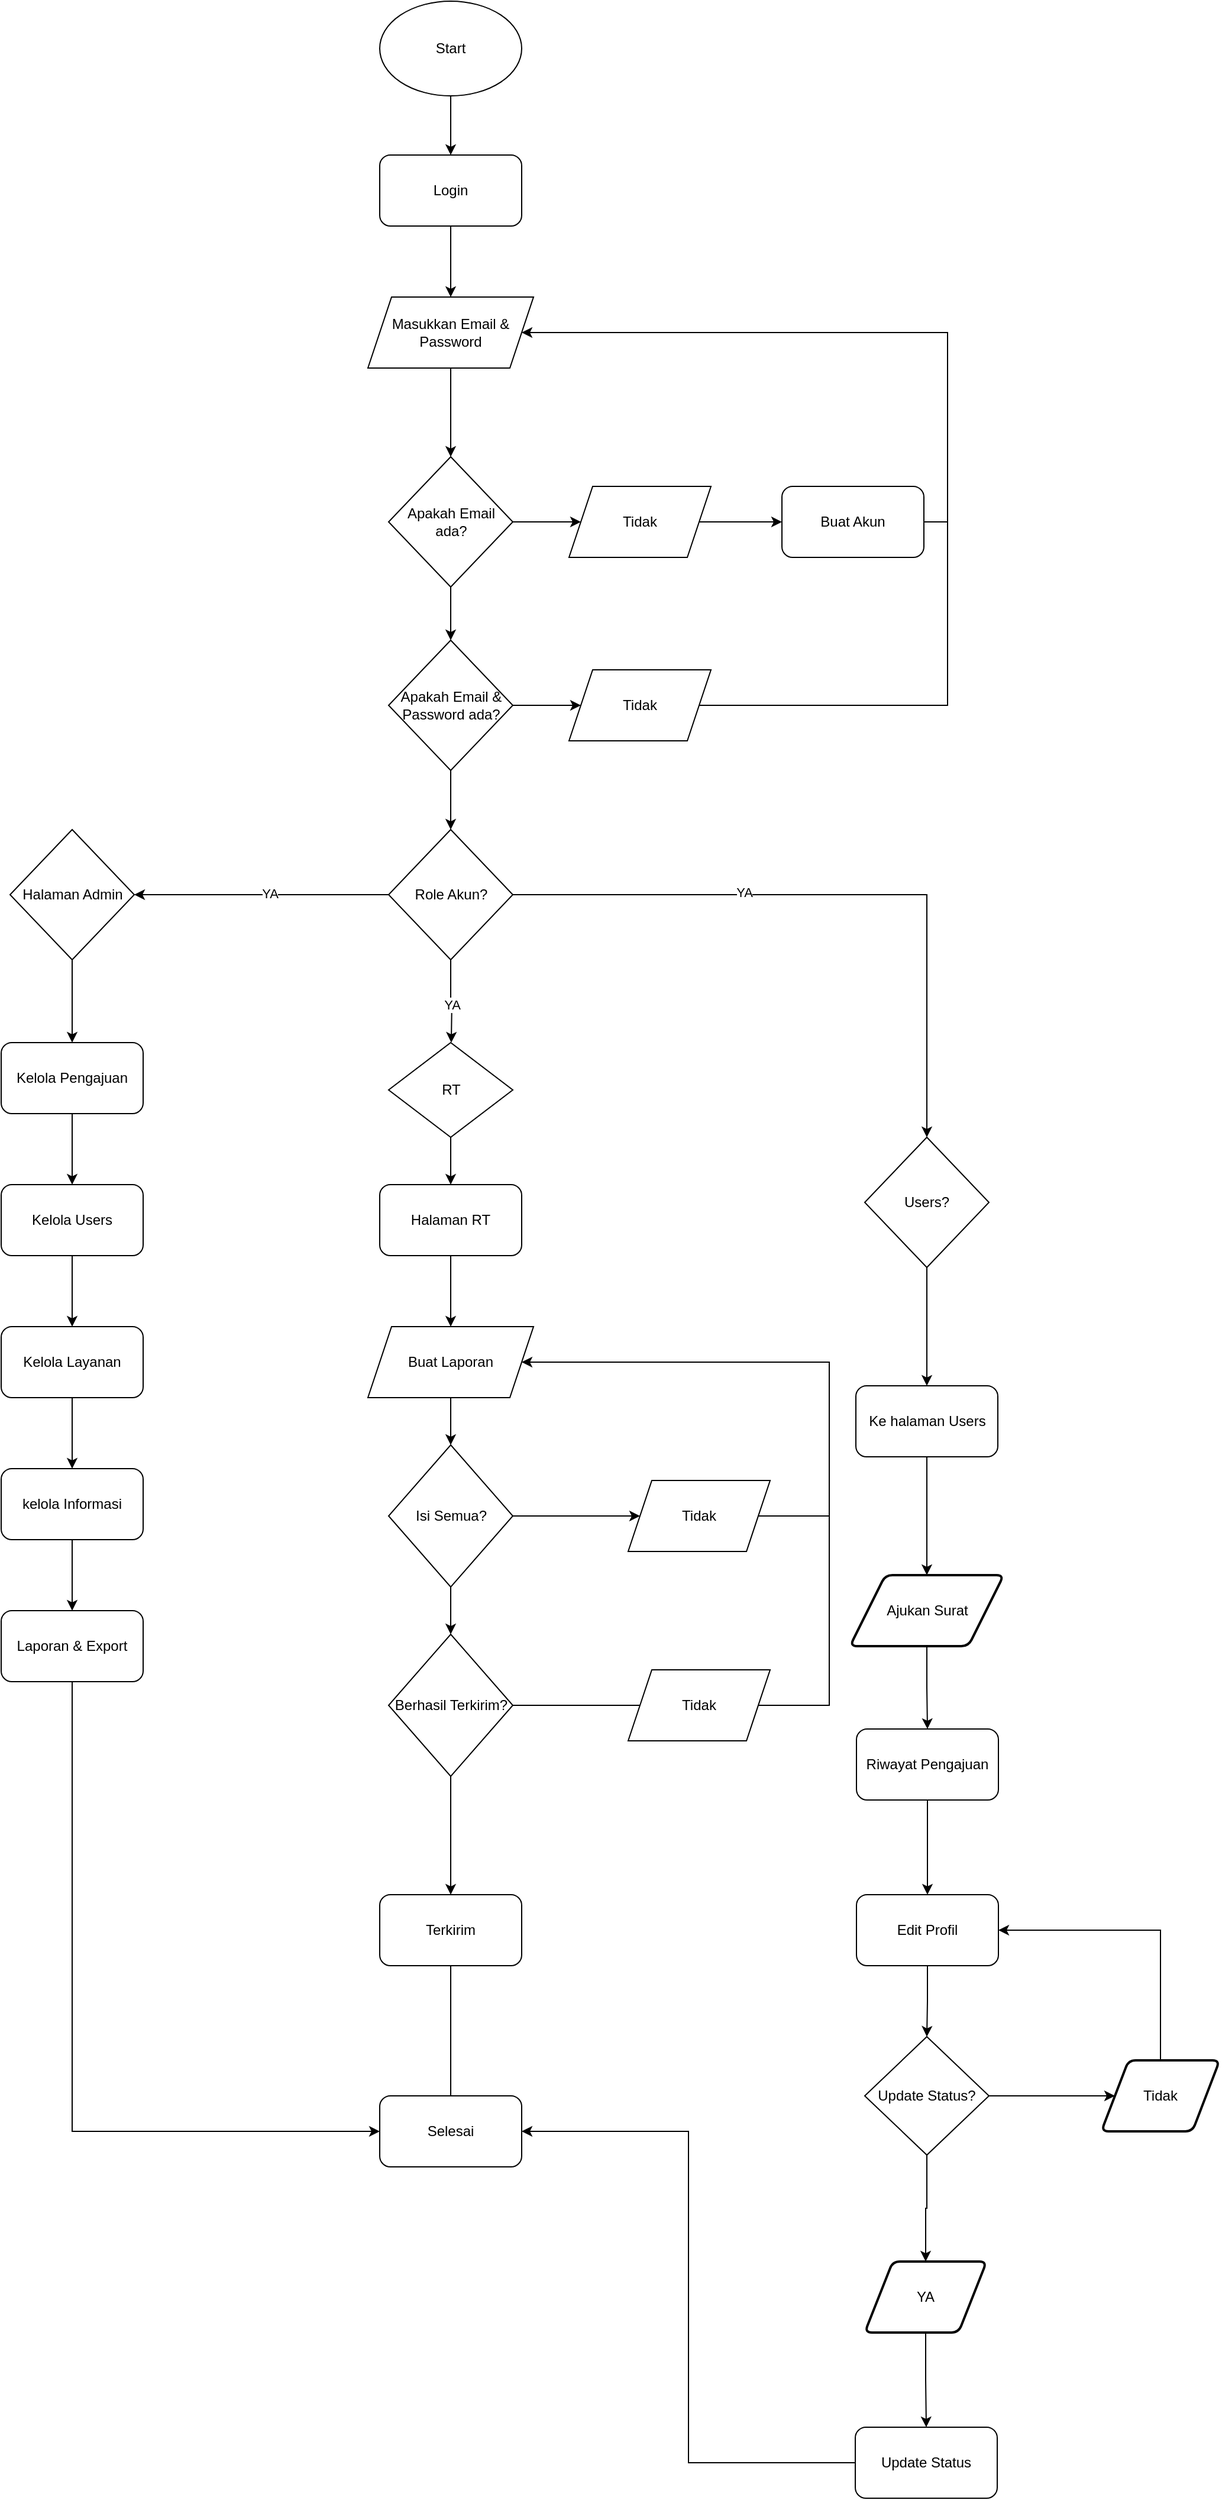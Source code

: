 <mxfile version="28.2.4">
  <diagram name="Page-1" id="YjLgYZ7UmxfBC-FGfZVu">
    <mxGraphModel dx="2714" dy="916" grid="1" gridSize="10" guides="1" tooltips="1" connect="1" arrows="1" fold="1" page="1" pageScale="1" pageWidth="850" pageHeight="1100" math="0" shadow="0">
      <root>
        <mxCell id="0" />
        <mxCell id="1" parent="0" />
        <mxCell id="3WN5ByAHuHc43FGSWOnV-3" style="edgeStyle=orthogonalEdgeStyle;rounded=0;orthogonalLoop=1;jettySize=auto;html=1;exitX=0.5;exitY=1;exitDx=0;exitDy=0;entryX=0.5;entryY=0;entryDx=0;entryDy=0;" edge="1" parent="1" source="3WN5ByAHuHc43FGSWOnV-1" target="3WN5ByAHuHc43FGSWOnV-2">
          <mxGeometry relative="1" as="geometry" />
        </mxCell>
        <mxCell id="3WN5ByAHuHc43FGSWOnV-1" value="Start" style="ellipse;whiteSpace=wrap;html=1;" vertex="1" parent="1">
          <mxGeometry x="140" y="40" width="120" height="80" as="geometry" />
        </mxCell>
        <mxCell id="3WN5ByAHuHc43FGSWOnV-5" style="edgeStyle=orthogonalEdgeStyle;rounded=0;orthogonalLoop=1;jettySize=auto;html=1;exitX=0.5;exitY=1;exitDx=0;exitDy=0;entryX=0.5;entryY=0;entryDx=0;entryDy=0;" edge="1" parent="1" source="3WN5ByAHuHc43FGSWOnV-2" target="3WN5ByAHuHc43FGSWOnV-4">
          <mxGeometry relative="1" as="geometry" />
        </mxCell>
        <mxCell id="3WN5ByAHuHc43FGSWOnV-2" value="Login" style="rounded=1;whiteSpace=wrap;html=1;" vertex="1" parent="1">
          <mxGeometry x="140" y="170" width="120" height="60" as="geometry" />
        </mxCell>
        <mxCell id="3WN5ByAHuHc43FGSWOnV-7" style="edgeStyle=orthogonalEdgeStyle;rounded=0;orthogonalLoop=1;jettySize=auto;html=1;exitX=0.5;exitY=1;exitDx=0;exitDy=0;entryX=0.5;entryY=0;entryDx=0;entryDy=0;" edge="1" parent="1" source="3WN5ByAHuHc43FGSWOnV-4" target="3WN5ByAHuHc43FGSWOnV-6">
          <mxGeometry relative="1" as="geometry" />
        </mxCell>
        <mxCell id="3WN5ByAHuHc43FGSWOnV-4" value="Masukkan Email &amp;amp; Password" style="shape=parallelogram;perimeter=parallelogramPerimeter;whiteSpace=wrap;html=1;fixedSize=1;" vertex="1" parent="1">
          <mxGeometry x="130" y="290" width="140" height="60" as="geometry" />
        </mxCell>
        <mxCell id="3WN5ByAHuHc43FGSWOnV-9" style="edgeStyle=orthogonalEdgeStyle;rounded=0;orthogonalLoop=1;jettySize=auto;html=1;exitX=1;exitY=0.5;exitDx=0;exitDy=0;" edge="1" parent="1" source="3WN5ByAHuHc43FGSWOnV-6" target="3WN5ByAHuHc43FGSWOnV-8">
          <mxGeometry relative="1" as="geometry" />
        </mxCell>
        <mxCell id="3WN5ByAHuHc43FGSWOnV-16" style="edgeStyle=orthogonalEdgeStyle;rounded=0;orthogonalLoop=1;jettySize=auto;html=1;exitX=0.5;exitY=1;exitDx=0;exitDy=0;entryX=0.5;entryY=0;entryDx=0;entryDy=0;" edge="1" parent="1" source="3WN5ByAHuHc43FGSWOnV-6" target="3WN5ByAHuHc43FGSWOnV-14">
          <mxGeometry relative="1" as="geometry" />
        </mxCell>
        <mxCell id="3WN5ByAHuHc43FGSWOnV-6" value="Apakah Email ada?" style="rhombus;whiteSpace=wrap;html=1;" vertex="1" parent="1">
          <mxGeometry x="147.5" y="425" width="105" height="110" as="geometry" />
        </mxCell>
        <mxCell id="3WN5ByAHuHc43FGSWOnV-11" style="edgeStyle=orthogonalEdgeStyle;rounded=0;orthogonalLoop=1;jettySize=auto;html=1;exitX=1;exitY=0.5;exitDx=0;exitDy=0;entryX=0;entryY=0.5;entryDx=0;entryDy=0;" edge="1" parent="1" source="3WN5ByAHuHc43FGSWOnV-8" target="3WN5ByAHuHc43FGSWOnV-10">
          <mxGeometry relative="1" as="geometry" />
        </mxCell>
        <mxCell id="3WN5ByAHuHc43FGSWOnV-8" value="Tidak" style="shape=parallelogram;perimeter=parallelogramPerimeter;whiteSpace=wrap;html=1;fixedSize=1;" vertex="1" parent="1">
          <mxGeometry x="300" y="450" width="120" height="60" as="geometry" />
        </mxCell>
        <mxCell id="3WN5ByAHuHc43FGSWOnV-12" style="edgeStyle=orthogonalEdgeStyle;rounded=0;orthogonalLoop=1;jettySize=auto;html=1;exitX=1;exitY=0.5;exitDx=0;exitDy=0;entryX=1;entryY=0.5;entryDx=0;entryDy=0;" edge="1" parent="1" source="3WN5ByAHuHc43FGSWOnV-10" target="3WN5ByAHuHc43FGSWOnV-4">
          <mxGeometry relative="1" as="geometry">
            <mxPoint x="640" y="320" as="targetPoint" />
            <Array as="points">
              <mxPoint x="620" y="480" />
              <mxPoint x="620" y="320" />
            </Array>
          </mxGeometry>
        </mxCell>
        <mxCell id="3WN5ByAHuHc43FGSWOnV-10" value="Buat Akun" style="rounded=1;whiteSpace=wrap;html=1;" vertex="1" parent="1">
          <mxGeometry x="480" y="450" width="120" height="60" as="geometry" />
        </mxCell>
        <mxCell id="3WN5ByAHuHc43FGSWOnV-18" style="edgeStyle=orthogonalEdgeStyle;rounded=0;orthogonalLoop=1;jettySize=auto;html=1;exitX=1;exitY=0.5;exitDx=0;exitDy=0;entryX=0;entryY=0.5;entryDx=0;entryDy=0;" edge="1" parent="1" source="3WN5ByAHuHc43FGSWOnV-14" target="3WN5ByAHuHc43FGSWOnV-17">
          <mxGeometry relative="1" as="geometry" />
        </mxCell>
        <mxCell id="3WN5ByAHuHc43FGSWOnV-23" style="edgeStyle=orthogonalEdgeStyle;rounded=0;orthogonalLoop=1;jettySize=auto;html=1;exitX=0.5;exitY=1;exitDx=0;exitDy=0;entryX=0.5;entryY=0;entryDx=0;entryDy=0;" edge="1" parent="1" source="3WN5ByAHuHc43FGSWOnV-14" target="3WN5ByAHuHc43FGSWOnV-22">
          <mxGeometry relative="1" as="geometry" />
        </mxCell>
        <mxCell id="3WN5ByAHuHc43FGSWOnV-14" value="Apakah Email &amp;amp; Password ada?" style="rhombus;whiteSpace=wrap;html=1;" vertex="1" parent="1">
          <mxGeometry x="147.5" y="580" width="105" height="110" as="geometry" />
        </mxCell>
        <mxCell id="3WN5ByAHuHc43FGSWOnV-17" value="Tidak" style="shape=parallelogram;perimeter=parallelogramPerimeter;whiteSpace=wrap;html=1;fixedSize=1;" vertex="1" parent="1">
          <mxGeometry x="300" y="605" width="120" height="60" as="geometry" />
        </mxCell>
        <mxCell id="3WN5ByAHuHc43FGSWOnV-20" value="" style="endArrow=none;html=1;rounded=0;exitX=1;exitY=0.5;exitDx=0;exitDy=0;" edge="1" parent="1" source="3WN5ByAHuHc43FGSWOnV-17">
          <mxGeometry width="50" height="50" relative="1" as="geometry">
            <mxPoint x="490" y="640" as="sourcePoint" />
            <mxPoint x="620" y="480" as="targetPoint" />
            <Array as="points">
              <mxPoint x="620" y="635" />
            </Array>
          </mxGeometry>
        </mxCell>
        <mxCell id="3WN5ByAHuHc43FGSWOnV-25" style="edgeStyle=orthogonalEdgeStyle;rounded=0;orthogonalLoop=1;jettySize=auto;html=1;exitX=1;exitY=0.5;exitDx=0;exitDy=0;entryX=0.5;entryY=0;entryDx=0;entryDy=0;" edge="1" parent="1" source="3WN5ByAHuHc43FGSWOnV-22" target="3WN5ByAHuHc43FGSWOnV-28">
          <mxGeometry relative="1" as="geometry">
            <mxPoint x="600" y="960" as="targetPoint" />
            <mxPoint x="272.5" y="800" as="sourcePoint" />
          </mxGeometry>
        </mxCell>
        <mxCell id="3WN5ByAHuHc43FGSWOnV-26" value="YA" style="edgeLabel;html=1;align=center;verticalAlign=middle;resizable=0;points=[];" vertex="1" connectable="0" parent="3WN5ByAHuHc43FGSWOnV-25">
          <mxGeometry x="-0.298" y="2" relative="1" as="geometry">
            <mxPoint as="offset" />
          </mxGeometry>
        </mxCell>
        <mxCell id="3WN5ByAHuHc43FGSWOnV-40" style="edgeStyle=orthogonalEdgeStyle;rounded=0;orthogonalLoop=1;jettySize=auto;html=1;exitX=0;exitY=0.5;exitDx=0;exitDy=0;entryX=1;entryY=0.5;entryDx=0;entryDy=0;" edge="1" parent="1" source="3WN5ByAHuHc43FGSWOnV-22" target="3WN5ByAHuHc43FGSWOnV-44">
          <mxGeometry relative="1" as="geometry">
            <mxPoint x="-70" y="795" as="targetPoint" />
          </mxGeometry>
        </mxCell>
        <mxCell id="3WN5ByAHuHc43FGSWOnV-41" value="YA" style="edgeLabel;html=1;align=center;verticalAlign=middle;resizable=0;points=[];" vertex="1" connectable="0" parent="3WN5ByAHuHc43FGSWOnV-40">
          <mxGeometry x="-0.053" y="-1" relative="1" as="geometry">
            <mxPoint x="1" as="offset" />
          </mxGeometry>
        </mxCell>
        <mxCell id="3WN5ByAHuHc43FGSWOnV-55" style="edgeStyle=orthogonalEdgeStyle;rounded=0;orthogonalLoop=1;jettySize=auto;html=1;exitX=0.5;exitY=1;exitDx=0;exitDy=0;" edge="1" parent="1" source="3WN5ByAHuHc43FGSWOnV-22">
          <mxGeometry relative="1" as="geometry">
            <mxPoint x="200.471" y="920" as="targetPoint" />
          </mxGeometry>
        </mxCell>
        <mxCell id="3WN5ByAHuHc43FGSWOnV-56" value="YA" style="edgeLabel;html=1;align=center;verticalAlign=middle;resizable=0;points=[];" vertex="1" connectable="0" parent="3WN5ByAHuHc43FGSWOnV-55">
          <mxGeometry x="-0.007" y="-2" relative="1" as="geometry">
            <mxPoint y="1" as="offset" />
          </mxGeometry>
        </mxCell>
        <mxCell id="3WN5ByAHuHc43FGSWOnV-22" value="Role Akun?" style="rhombus;whiteSpace=wrap;html=1;" vertex="1" parent="1">
          <mxGeometry x="147.5" y="740" width="105" height="110" as="geometry" />
        </mxCell>
        <mxCell id="3WN5ByAHuHc43FGSWOnV-32" style="edgeStyle=orthogonalEdgeStyle;rounded=0;orthogonalLoop=1;jettySize=auto;html=1;exitX=0.5;exitY=1;exitDx=0;exitDy=0;entryX=0.5;entryY=0;entryDx=0;entryDy=0;" edge="1" parent="1" source="3WN5ByAHuHc43FGSWOnV-28" target="3WN5ByAHuHc43FGSWOnV-31">
          <mxGeometry relative="1" as="geometry" />
        </mxCell>
        <mxCell id="3WN5ByAHuHc43FGSWOnV-28" value="Users?" style="rhombus;whiteSpace=wrap;html=1;" vertex="1" parent="1">
          <mxGeometry x="550" y="1000" width="105" height="110" as="geometry" />
        </mxCell>
        <mxCell id="3WN5ByAHuHc43FGSWOnV-35" style="edgeStyle=orthogonalEdgeStyle;rounded=0;orthogonalLoop=1;jettySize=auto;html=1;exitX=0.5;exitY=1;exitDx=0;exitDy=0;entryX=0.5;entryY=0;entryDx=0;entryDy=0;" edge="1" parent="1" source="3WN5ByAHuHc43FGSWOnV-31" target="3WN5ByAHuHc43FGSWOnV-33">
          <mxGeometry relative="1" as="geometry" />
        </mxCell>
        <mxCell id="3WN5ByAHuHc43FGSWOnV-31" value="Ke halaman Users" style="rounded=1;whiteSpace=wrap;html=1;" vertex="1" parent="1">
          <mxGeometry x="542.5" y="1210" width="120" height="60" as="geometry" />
        </mxCell>
        <mxCell id="3WN5ByAHuHc43FGSWOnV-37" style="edgeStyle=orthogonalEdgeStyle;rounded=0;orthogonalLoop=1;jettySize=auto;html=1;exitX=0.5;exitY=1;exitDx=0;exitDy=0;entryX=0.5;entryY=0;entryDx=0;entryDy=0;" edge="1" parent="1" source="3WN5ByAHuHc43FGSWOnV-33" target="3WN5ByAHuHc43FGSWOnV-36">
          <mxGeometry relative="1" as="geometry" />
        </mxCell>
        <mxCell id="3WN5ByAHuHc43FGSWOnV-33" value="Ajukan Surat" style="shape=parallelogram;html=1;strokeWidth=2;perimeter=parallelogramPerimeter;whiteSpace=wrap;rounded=1;arcSize=12;size=0.23;" vertex="1" parent="1">
          <mxGeometry x="537.5" y="1370" width="130" height="60" as="geometry" />
        </mxCell>
        <mxCell id="3WN5ByAHuHc43FGSWOnV-39" style="edgeStyle=orthogonalEdgeStyle;rounded=0;orthogonalLoop=1;jettySize=auto;html=1;exitX=0.5;exitY=1;exitDx=0;exitDy=0;" edge="1" parent="1" source="3WN5ByAHuHc43FGSWOnV-36" target="3WN5ByAHuHc43FGSWOnV-38">
          <mxGeometry relative="1" as="geometry" />
        </mxCell>
        <mxCell id="3WN5ByAHuHc43FGSWOnV-36" value="Riwayat Pengajuan" style="rounded=1;whiteSpace=wrap;html=1;" vertex="1" parent="1">
          <mxGeometry x="543" y="1500" width="120" height="60" as="geometry" />
        </mxCell>
        <mxCell id="3WN5ByAHuHc43FGSWOnV-87" style="edgeStyle=orthogonalEdgeStyle;rounded=0;orthogonalLoop=1;jettySize=auto;html=1;exitX=0.5;exitY=1;exitDx=0;exitDy=0;entryX=0.5;entryY=0;entryDx=0;entryDy=0;" edge="1" parent="1" source="3WN5ByAHuHc43FGSWOnV-38" target="3WN5ByAHuHc43FGSWOnV-85">
          <mxGeometry relative="1" as="geometry" />
        </mxCell>
        <mxCell id="3WN5ByAHuHc43FGSWOnV-38" value="Edit Profil" style="rounded=1;whiteSpace=wrap;html=1;" vertex="1" parent="1">
          <mxGeometry x="543" y="1640" width="120" height="60" as="geometry" />
        </mxCell>
        <mxCell id="3WN5ByAHuHc43FGSWOnV-46" style="edgeStyle=orthogonalEdgeStyle;rounded=0;orthogonalLoop=1;jettySize=auto;html=1;exitX=0.5;exitY=1;exitDx=0;exitDy=0;" edge="1" parent="1" source="3WN5ByAHuHc43FGSWOnV-44" target="3WN5ByAHuHc43FGSWOnV-45">
          <mxGeometry relative="1" as="geometry" />
        </mxCell>
        <mxCell id="3WN5ByAHuHc43FGSWOnV-44" value="Halaman Admin" style="rhombus;whiteSpace=wrap;html=1;" vertex="1" parent="1">
          <mxGeometry x="-172.5" y="740" width="105" height="110" as="geometry" />
        </mxCell>
        <mxCell id="3WN5ByAHuHc43FGSWOnV-48" style="edgeStyle=orthogonalEdgeStyle;rounded=0;orthogonalLoop=1;jettySize=auto;html=1;exitX=0.5;exitY=1;exitDx=0;exitDy=0;" edge="1" parent="1" source="3WN5ByAHuHc43FGSWOnV-45" target="3WN5ByAHuHc43FGSWOnV-47">
          <mxGeometry relative="1" as="geometry" />
        </mxCell>
        <mxCell id="3WN5ByAHuHc43FGSWOnV-45" value="Kelola Pengajuan" style="rounded=1;whiteSpace=wrap;html=1;" vertex="1" parent="1">
          <mxGeometry x="-180" y="920" width="120" height="60" as="geometry" />
        </mxCell>
        <mxCell id="3WN5ByAHuHc43FGSWOnV-50" style="edgeStyle=orthogonalEdgeStyle;rounded=0;orthogonalLoop=1;jettySize=auto;html=1;exitX=0.5;exitY=1;exitDx=0;exitDy=0;entryX=0.5;entryY=0;entryDx=0;entryDy=0;" edge="1" parent="1" source="3WN5ByAHuHc43FGSWOnV-47" target="3WN5ByAHuHc43FGSWOnV-49">
          <mxGeometry relative="1" as="geometry" />
        </mxCell>
        <mxCell id="3WN5ByAHuHc43FGSWOnV-47" value="Kelola Users" style="rounded=1;whiteSpace=wrap;html=1;" vertex="1" parent="1">
          <mxGeometry x="-180" y="1040" width="120" height="60" as="geometry" />
        </mxCell>
        <mxCell id="3WN5ByAHuHc43FGSWOnV-53" style="edgeStyle=orthogonalEdgeStyle;rounded=0;orthogonalLoop=1;jettySize=auto;html=1;exitX=0.5;exitY=1;exitDx=0;exitDy=0;" edge="1" parent="1" source="3WN5ByAHuHc43FGSWOnV-49" target="3WN5ByAHuHc43FGSWOnV-51">
          <mxGeometry relative="1" as="geometry" />
        </mxCell>
        <mxCell id="3WN5ByAHuHc43FGSWOnV-49" value="Kelola Layanan" style="rounded=1;whiteSpace=wrap;html=1;" vertex="1" parent="1">
          <mxGeometry x="-180" y="1160" width="120" height="60" as="geometry" />
        </mxCell>
        <mxCell id="3WN5ByAHuHc43FGSWOnV-54" style="edgeStyle=orthogonalEdgeStyle;rounded=0;orthogonalLoop=1;jettySize=auto;html=1;exitX=0.5;exitY=1;exitDx=0;exitDy=0;entryX=0.5;entryY=0;entryDx=0;entryDy=0;" edge="1" parent="1" source="3WN5ByAHuHc43FGSWOnV-51" target="3WN5ByAHuHc43FGSWOnV-52">
          <mxGeometry relative="1" as="geometry" />
        </mxCell>
        <mxCell id="3WN5ByAHuHc43FGSWOnV-51" value="kelola Informasi" style="rounded=1;whiteSpace=wrap;html=1;" vertex="1" parent="1">
          <mxGeometry x="-180" y="1280" width="120" height="60" as="geometry" />
        </mxCell>
        <mxCell id="3WN5ByAHuHc43FGSWOnV-81" style="edgeStyle=orthogonalEdgeStyle;rounded=0;orthogonalLoop=1;jettySize=auto;html=1;exitX=0.5;exitY=1;exitDx=0;exitDy=0;entryX=0;entryY=0.5;entryDx=0;entryDy=0;" edge="1" parent="1" source="3WN5ByAHuHc43FGSWOnV-52" target="3WN5ByAHuHc43FGSWOnV-79">
          <mxGeometry relative="1" as="geometry" />
        </mxCell>
        <mxCell id="3WN5ByAHuHc43FGSWOnV-52" value="Laporan &amp;amp; Export" style="rounded=1;whiteSpace=wrap;html=1;" vertex="1" parent="1">
          <mxGeometry x="-180" y="1400" width="120" height="60" as="geometry" />
        </mxCell>
        <mxCell id="3WN5ByAHuHc43FGSWOnV-60" style="edgeStyle=orthogonalEdgeStyle;rounded=0;orthogonalLoop=1;jettySize=auto;html=1;exitX=0.5;exitY=1;exitDx=0;exitDy=0;entryX=0.5;entryY=0;entryDx=0;entryDy=0;" edge="1" parent="1" source="3WN5ByAHuHc43FGSWOnV-58" target="3WN5ByAHuHc43FGSWOnV-59">
          <mxGeometry relative="1" as="geometry" />
        </mxCell>
        <mxCell id="3WN5ByAHuHc43FGSWOnV-58" value="RT" style="rhombus;whiteSpace=wrap;html=1;" vertex="1" parent="1">
          <mxGeometry x="147.5" y="920" width="105" height="80" as="geometry" />
        </mxCell>
        <mxCell id="3WN5ByAHuHc43FGSWOnV-63" style="edgeStyle=orthogonalEdgeStyle;rounded=0;orthogonalLoop=1;jettySize=auto;html=1;exitX=0.5;exitY=1;exitDx=0;exitDy=0;entryX=0.5;entryY=0;entryDx=0;entryDy=0;" edge="1" parent="1" source="3WN5ByAHuHc43FGSWOnV-59" target="3WN5ByAHuHc43FGSWOnV-61">
          <mxGeometry relative="1" as="geometry" />
        </mxCell>
        <mxCell id="3WN5ByAHuHc43FGSWOnV-59" value="Halaman RT" style="rounded=1;whiteSpace=wrap;html=1;" vertex="1" parent="1">
          <mxGeometry x="140" y="1040" width="120" height="60" as="geometry" />
        </mxCell>
        <mxCell id="3WN5ByAHuHc43FGSWOnV-66" style="edgeStyle=orthogonalEdgeStyle;rounded=0;orthogonalLoop=1;jettySize=auto;html=1;exitX=0.5;exitY=1;exitDx=0;exitDy=0;entryX=0.5;entryY=0;entryDx=0;entryDy=0;" edge="1" parent="1" source="3WN5ByAHuHc43FGSWOnV-61" target="3WN5ByAHuHc43FGSWOnV-65">
          <mxGeometry relative="1" as="geometry" />
        </mxCell>
        <mxCell id="3WN5ByAHuHc43FGSWOnV-61" value="Buat Laporan" style="shape=parallelogram;perimeter=parallelogramPerimeter;whiteSpace=wrap;html=1;fixedSize=1;" vertex="1" parent="1">
          <mxGeometry x="130" y="1160" width="140" height="60" as="geometry" />
        </mxCell>
        <mxCell id="3WN5ByAHuHc43FGSWOnV-67" style="edgeStyle=orthogonalEdgeStyle;rounded=0;orthogonalLoop=1;jettySize=auto;html=1;exitX=1;exitY=0.5;exitDx=0;exitDy=0;entryX=0;entryY=0.5;entryDx=0;entryDy=0;" edge="1" parent="1" source="3WN5ByAHuHc43FGSWOnV-65" target="3WN5ByAHuHc43FGSWOnV-68">
          <mxGeometry relative="1" as="geometry">
            <mxPoint x="350" y="1320" as="targetPoint" />
          </mxGeometry>
        </mxCell>
        <mxCell id="3WN5ByAHuHc43FGSWOnV-69" style="edgeStyle=orthogonalEdgeStyle;rounded=0;orthogonalLoop=1;jettySize=auto;html=1;exitX=0.5;exitY=1;exitDx=0;exitDy=0;entryX=0.5;entryY=0;entryDx=0;entryDy=0;" edge="1" parent="1" source="3WN5ByAHuHc43FGSWOnV-65" target="3WN5ByAHuHc43FGSWOnV-70">
          <mxGeometry relative="1" as="geometry">
            <mxPoint x="199.692" y="1400" as="targetPoint" />
            <Array as="points" />
          </mxGeometry>
        </mxCell>
        <mxCell id="3WN5ByAHuHc43FGSWOnV-65" value="Isi Semua?" style="rhombus;whiteSpace=wrap;html=1;" vertex="1" parent="1">
          <mxGeometry x="147.5" y="1260" width="105" height="120" as="geometry" />
        </mxCell>
        <mxCell id="3WN5ByAHuHc43FGSWOnV-68" value="Tidak" style="shape=parallelogram;perimeter=parallelogramPerimeter;whiteSpace=wrap;html=1;fixedSize=1;" vertex="1" parent="1">
          <mxGeometry x="350" y="1290" width="120" height="60" as="geometry" />
        </mxCell>
        <mxCell id="3WN5ByAHuHc43FGSWOnV-77" style="edgeStyle=orthogonalEdgeStyle;rounded=0;orthogonalLoop=1;jettySize=auto;html=1;exitX=0.5;exitY=1;exitDx=0;exitDy=0;" edge="1" parent="1" source="3WN5ByAHuHc43FGSWOnV-70" target="3WN5ByAHuHc43FGSWOnV-76">
          <mxGeometry relative="1" as="geometry" />
        </mxCell>
        <mxCell id="3WN5ByAHuHc43FGSWOnV-70" value="Berhasil Terkirim?" style="rhombus;whiteSpace=wrap;html=1;" vertex="1" parent="1">
          <mxGeometry x="147.5" y="1420" width="105" height="120" as="geometry" />
        </mxCell>
        <mxCell id="3WN5ByAHuHc43FGSWOnV-73" style="edgeStyle=orthogonalEdgeStyle;rounded=0;orthogonalLoop=1;jettySize=auto;html=1;exitX=1;exitY=0.5;exitDx=0;exitDy=0;entryX=1;entryY=0.5;entryDx=0;entryDy=0;" edge="1" parent="1" source="3WN5ByAHuHc43FGSWOnV-71" target="3WN5ByAHuHc43FGSWOnV-61">
          <mxGeometry relative="1" as="geometry">
            <Array as="points">
              <mxPoint x="520" y="1480" />
              <mxPoint x="520" y="1190" />
            </Array>
          </mxGeometry>
        </mxCell>
        <mxCell id="3WN5ByAHuHc43FGSWOnV-71" value="Tidak" style="shape=parallelogram;perimeter=parallelogramPerimeter;whiteSpace=wrap;html=1;fixedSize=1;" vertex="1" parent="1">
          <mxGeometry x="350" y="1450" width="120" height="60" as="geometry" />
        </mxCell>
        <mxCell id="3WN5ByAHuHc43FGSWOnV-72" value="" style="endArrow=none;html=1;rounded=0;exitX=1;exitY=0.5;exitDx=0;exitDy=0;entryX=0;entryY=0.5;entryDx=0;entryDy=0;" edge="1" parent="1" source="3WN5ByAHuHc43FGSWOnV-70" target="3WN5ByAHuHc43FGSWOnV-71">
          <mxGeometry width="50" height="50" relative="1" as="geometry">
            <mxPoint x="390" y="1480" as="sourcePoint" />
            <mxPoint x="440" y="1430" as="targetPoint" />
          </mxGeometry>
        </mxCell>
        <mxCell id="3WN5ByAHuHc43FGSWOnV-75" value="" style="endArrow=none;html=1;rounded=0;exitX=1;exitY=0.5;exitDx=0;exitDy=0;" edge="1" parent="1" source="3WN5ByAHuHc43FGSWOnV-68">
          <mxGeometry width="50" height="50" relative="1" as="geometry">
            <mxPoint x="390" y="1480" as="sourcePoint" />
            <mxPoint x="520" y="1320" as="targetPoint" />
          </mxGeometry>
        </mxCell>
        <mxCell id="3WN5ByAHuHc43FGSWOnV-76" value="Terkirim" style="rounded=1;whiteSpace=wrap;html=1;" vertex="1" parent="1">
          <mxGeometry x="140" y="1640" width="120" height="60" as="geometry" />
        </mxCell>
        <mxCell id="3WN5ByAHuHc43FGSWOnV-79" value="Selesai" style="rounded=1;whiteSpace=wrap;html=1;" vertex="1" parent="1">
          <mxGeometry x="140" y="1810" width="120" height="60" as="geometry" />
        </mxCell>
        <mxCell id="3WN5ByAHuHc43FGSWOnV-82" value="" style="endArrow=none;html=1;rounded=0;exitX=0.5;exitY=1;exitDx=0;exitDy=0;entryX=0.5;entryY=0;entryDx=0;entryDy=0;" edge="1" parent="1" source="3WN5ByAHuHc43FGSWOnV-76" target="3WN5ByAHuHc43FGSWOnV-79">
          <mxGeometry width="50" height="50" relative="1" as="geometry">
            <mxPoint x="260" y="1680" as="sourcePoint" />
            <mxPoint x="310" y="1630" as="targetPoint" />
          </mxGeometry>
        </mxCell>
        <mxCell id="3WN5ByAHuHc43FGSWOnV-90" style="edgeStyle=orthogonalEdgeStyle;rounded=0;orthogonalLoop=1;jettySize=auto;html=1;exitX=1;exitY=0.5;exitDx=0;exitDy=0;entryX=0;entryY=0.5;entryDx=0;entryDy=0;" edge="1" parent="1" source="3WN5ByAHuHc43FGSWOnV-85" target="3WN5ByAHuHc43FGSWOnV-89">
          <mxGeometry relative="1" as="geometry" />
        </mxCell>
        <mxCell id="3WN5ByAHuHc43FGSWOnV-93" style="edgeStyle=orthogonalEdgeStyle;rounded=0;orthogonalLoop=1;jettySize=auto;html=1;exitX=0.5;exitY=1;exitDx=0;exitDy=0;" edge="1" parent="1" source="3WN5ByAHuHc43FGSWOnV-85" target="3WN5ByAHuHc43FGSWOnV-92">
          <mxGeometry relative="1" as="geometry" />
        </mxCell>
        <mxCell id="3WN5ByAHuHc43FGSWOnV-85" value="Update Status?" style="rhombus;whiteSpace=wrap;html=1;" vertex="1" parent="1">
          <mxGeometry x="550" y="1760" width="105" height="100" as="geometry" />
        </mxCell>
        <mxCell id="3WN5ByAHuHc43FGSWOnV-91" style="edgeStyle=orthogonalEdgeStyle;rounded=0;orthogonalLoop=1;jettySize=auto;html=1;exitX=0.5;exitY=0;exitDx=0;exitDy=0;entryX=1;entryY=0.5;entryDx=0;entryDy=0;" edge="1" parent="1" source="3WN5ByAHuHc43FGSWOnV-89" target="3WN5ByAHuHc43FGSWOnV-38">
          <mxGeometry relative="1" as="geometry" />
        </mxCell>
        <mxCell id="3WN5ByAHuHc43FGSWOnV-89" value="Tidak" style="shape=parallelogram;html=1;strokeWidth=2;perimeter=parallelogramPerimeter;whiteSpace=wrap;rounded=1;arcSize=12;size=0.23;" vertex="1" parent="1">
          <mxGeometry x="750" y="1780" width="100" height="60" as="geometry" />
        </mxCell>
        <mxCell id="3WN5ByAHuHc43FGSWOnV-95" style="edgeStyle=orthogonalEdgeStyle;rounded=0;orthogonalLoop=1;jettySize=auto;html=1;exitX=0.5;exitY=1;exitDx=0;exitDy=0;" edge="1" parent="1" source="3WN5ByAHuHc43FGSWOnV-92" target="3WN5ByAHuHc43FGSWOnV-94">
          <mxGeometry relative="1" as="geometry" />
        </mxCell>
        <mxCell id="3WN5ByAHuHc43FGSWOnV-92" value="YA" style="shape=parallelogram;html=1;strokeWidth=2;perimeter=parallelogramPerimeter;whiteSpace=wrap;rounded=1;arcSize=12;size=0.23;" vertex="1" parent="1">
          <mxGeometry x="550" y="1950" width="103" height="60" as="geometry" />
        </mxCell>
        <mxCell id="3WN5ByAHuHc43FGSWOnV-96" style="edgeStyle=orthogonalEdgeStyle;rounded=0;orthogonalLoop=1;jettySize=auto;html=1;exitX=0;exitY=0.5;exitDx=0;exitDy=0;entryX=1;entryY=0.5;entryDx=0;entryDy=0;" edge="1" parent="1" source="3WN5ByAHuHc43FGSWOnV-94" target="3WN5ByAHuHc43FGSWOnV-79">
          <mxGeometry relative="1" as="geometry" />
        </mxCell>
        <mxCell id="3WN5ByAHuHc43FGSWOnV-94" value="Update Status" style="rounded=1;whiteSpace=wrap;html=1;" vertex="1" parent="1">
          <mxGeometry x="542" y="2090" width="120" height="60" as="geometry" />
        </mxCell>
      </root>
    </mxGraphModel>
  </diagram>
</mxfile>
